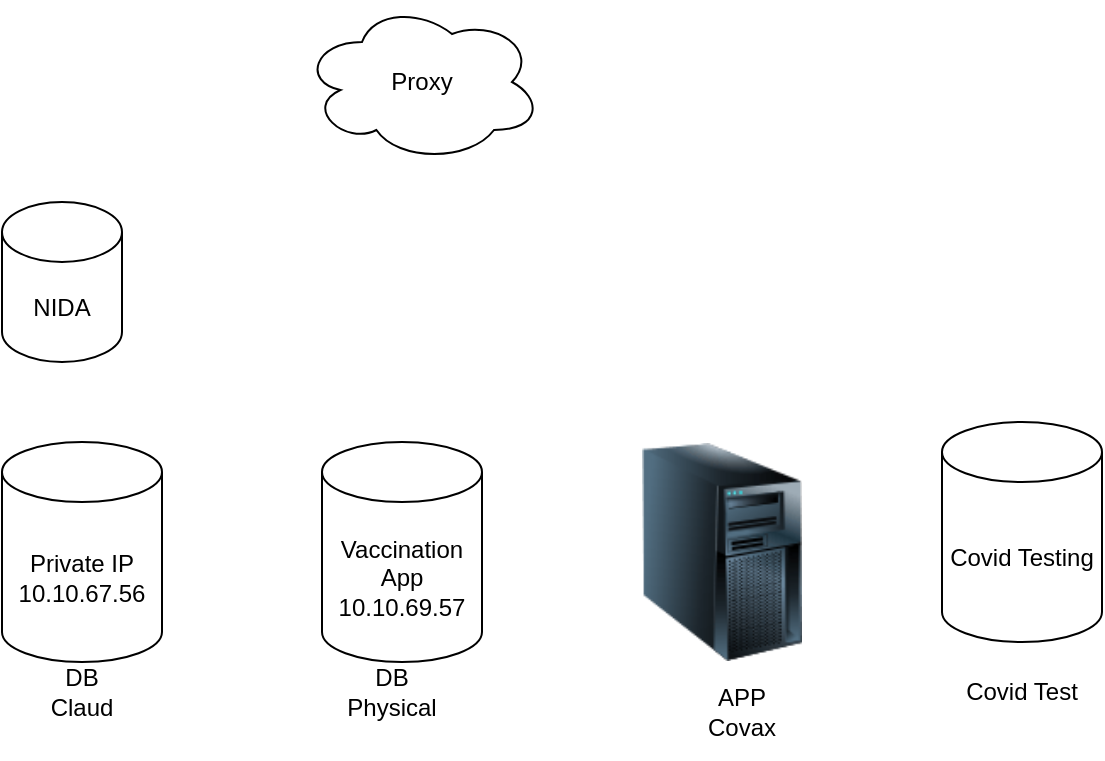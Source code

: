 <mxfile version="15.5.5" type="github">
  <diagram id="USUz8GuGJP1hNpDri2PG" name="Page-1">
    <mxGraphModel dx="826" dy="464" grid="1" gridSize="10" guides="1" tooltips="1" connect="1" arrows="1" fold="1" page="1" pageScale="1" pageWidth="850" pageHeight="1100" math="0" shadow="0">
      <root>
        <object label="" id="0">
          <mxCell />
        </object>
        <mxCell id="1" parent="0" />
        <mxCell id="53oBhRxBYcer4Yte9Zjg-5" value="Proxy" style="ellipse;shape=cloud;whiteSpace=wrap;html=1;" vertex="1" parent="1">
          <mxGeometry x="230" y="30" width="120" height="80" as="geometry" />
        </mxCell>
        <mxCell id="53oBhRxBYcer4Yte9Zjg-6" value="&lt;span&gt;NIDA&lt;/span&gt;" style="shape=cylinder3;whiteSpace=wrap;html=1;boundedLbl=1;backgroundOutline=1;size=15;" vertex="1" parent="1">
          <mxGeometry x="80" y="130" width="60" height="80" as="geometry" />
        </mxCell>
        <mxCell id="53oBhRxBYcer4Yte9Zjg-7" value="&lt;span&gt;Private IP&lt;br&gt;10.10.67.56&lt;br&gt;&lt;/span&gt;" style="shape=cylinder3;whiteSpace=wrap;html=1;boundedLbl=1;backgroundOutline=1;size=15;" vertex="1" parent="1">
          <mxGeometry x="80" y="250" width="80" height="110" as="geometry" />
        </mxCell>
        <mxCell id="53oBhRxBYcer4Yte9Zjg-8" value="&lt;span&gt;Vaccination App&lt;br&gt;10.10.69.57&lt;br&gt;&lt;/span&gt;" style="shape=cylinder3;whiteSpace=wrap;html=1;boundedLbl=1;backgroundOutline=1;size=15;" vertex="1" parent="1">
          <mxGeometry x="240" y="250" width="80" height="110" as="geometry" />
        </mxCell>
        <mxCell id="53oBhRxBYcer4Yte9Zjg-9" value="Covid Testing" style="shape=cylinder3;whiteSpace=wrap;html=1;boundedLbl=1;backgroundOutline=1;size=15;" vertex="1" parent="1">
          <mxGeometry x="550" y="240" width="80" height="110" as="geometry" />
        </mxCell>
        <mxCell id="53oBhRxBYcer4Yte9Zjg-10" value="DB &lt;br&gt;Claud" style="text;html=1;strokeColor=none;fillColor=none;align=center;verticalAlign=middle;whiteSpace=wrap;rounded=0;" vertex="1" parent="1">
          <mxGeometry x="90" y="360" width="60" height="30" as="geometry" />
        </mxCell>
        <mxCell id="53oBhRxBYcer4Yte9Zjg-11" value="DB Physical" style="text;html=1;strokeColor=none;fillColor=none;align=center;verticalAlign=middle;whiteSpace=wrap;rounded=0;" vertex="1" parent="1">
          <mxGeometry x="245" y="360" width="60" height="30" as="geometry" />
        </mxCell>
        <mxCell id="53oBhRxBYcer4Yte9Zjg-16" value="" style="image;html=1;image=img/lib/clip_art/computers/Server_Tower_128x128.png" vertex="1" parent="1">
          <mxGeometry x="400" y="250" width="80" height="110" as="geometry" />
        </mxCell>
        <mxCell id="53oBhRxBYcer4Yte9Zjg-18" value="APP Covax" style="text;html=1;strokeColor=none;fillColor=none;align=center;verticalAlign=middle;whiteSpace=wrap;rounded=0;" vertex="1" parent="1">
          <mxGeometry x="420" y="370" width="60" height="30" as="geometry" />
        </mxCell>
        <mxCell id="53oBhRxBYcer4Yte9Zjg-19" style="edgeStyle=orthogonalEdgeStyle;rounded=0;orthogonalLoop=1;jettySize=auto;html=1;exitX=0.5;exitY=1;exitDx=0;exitDy=0;" edge="1" parent="1" source="53oBhRxBYcer4Yte9Zjg-18" target="53oBhRxBYcer4Yte9Zjg-18">
          <mxGeometry relative="1" as="geometry" />
        </mxCell>
        <mxCell id="53oBhRxBYcer4Yte9Zjg-20" value="Covid Test" style="text;html=1;strokeColor=none;fillColor=none;align=center;verticalAlign=middle;whiteSpace=wrap;rounded=0;" vertex="1" parent="1">
          <mxGeometry x="560" y="360" width="60" height="30" as="geometry" />
        </mxCell>
      </root>
    </mxGraphModel>
  </diagram>
</mxfile>
